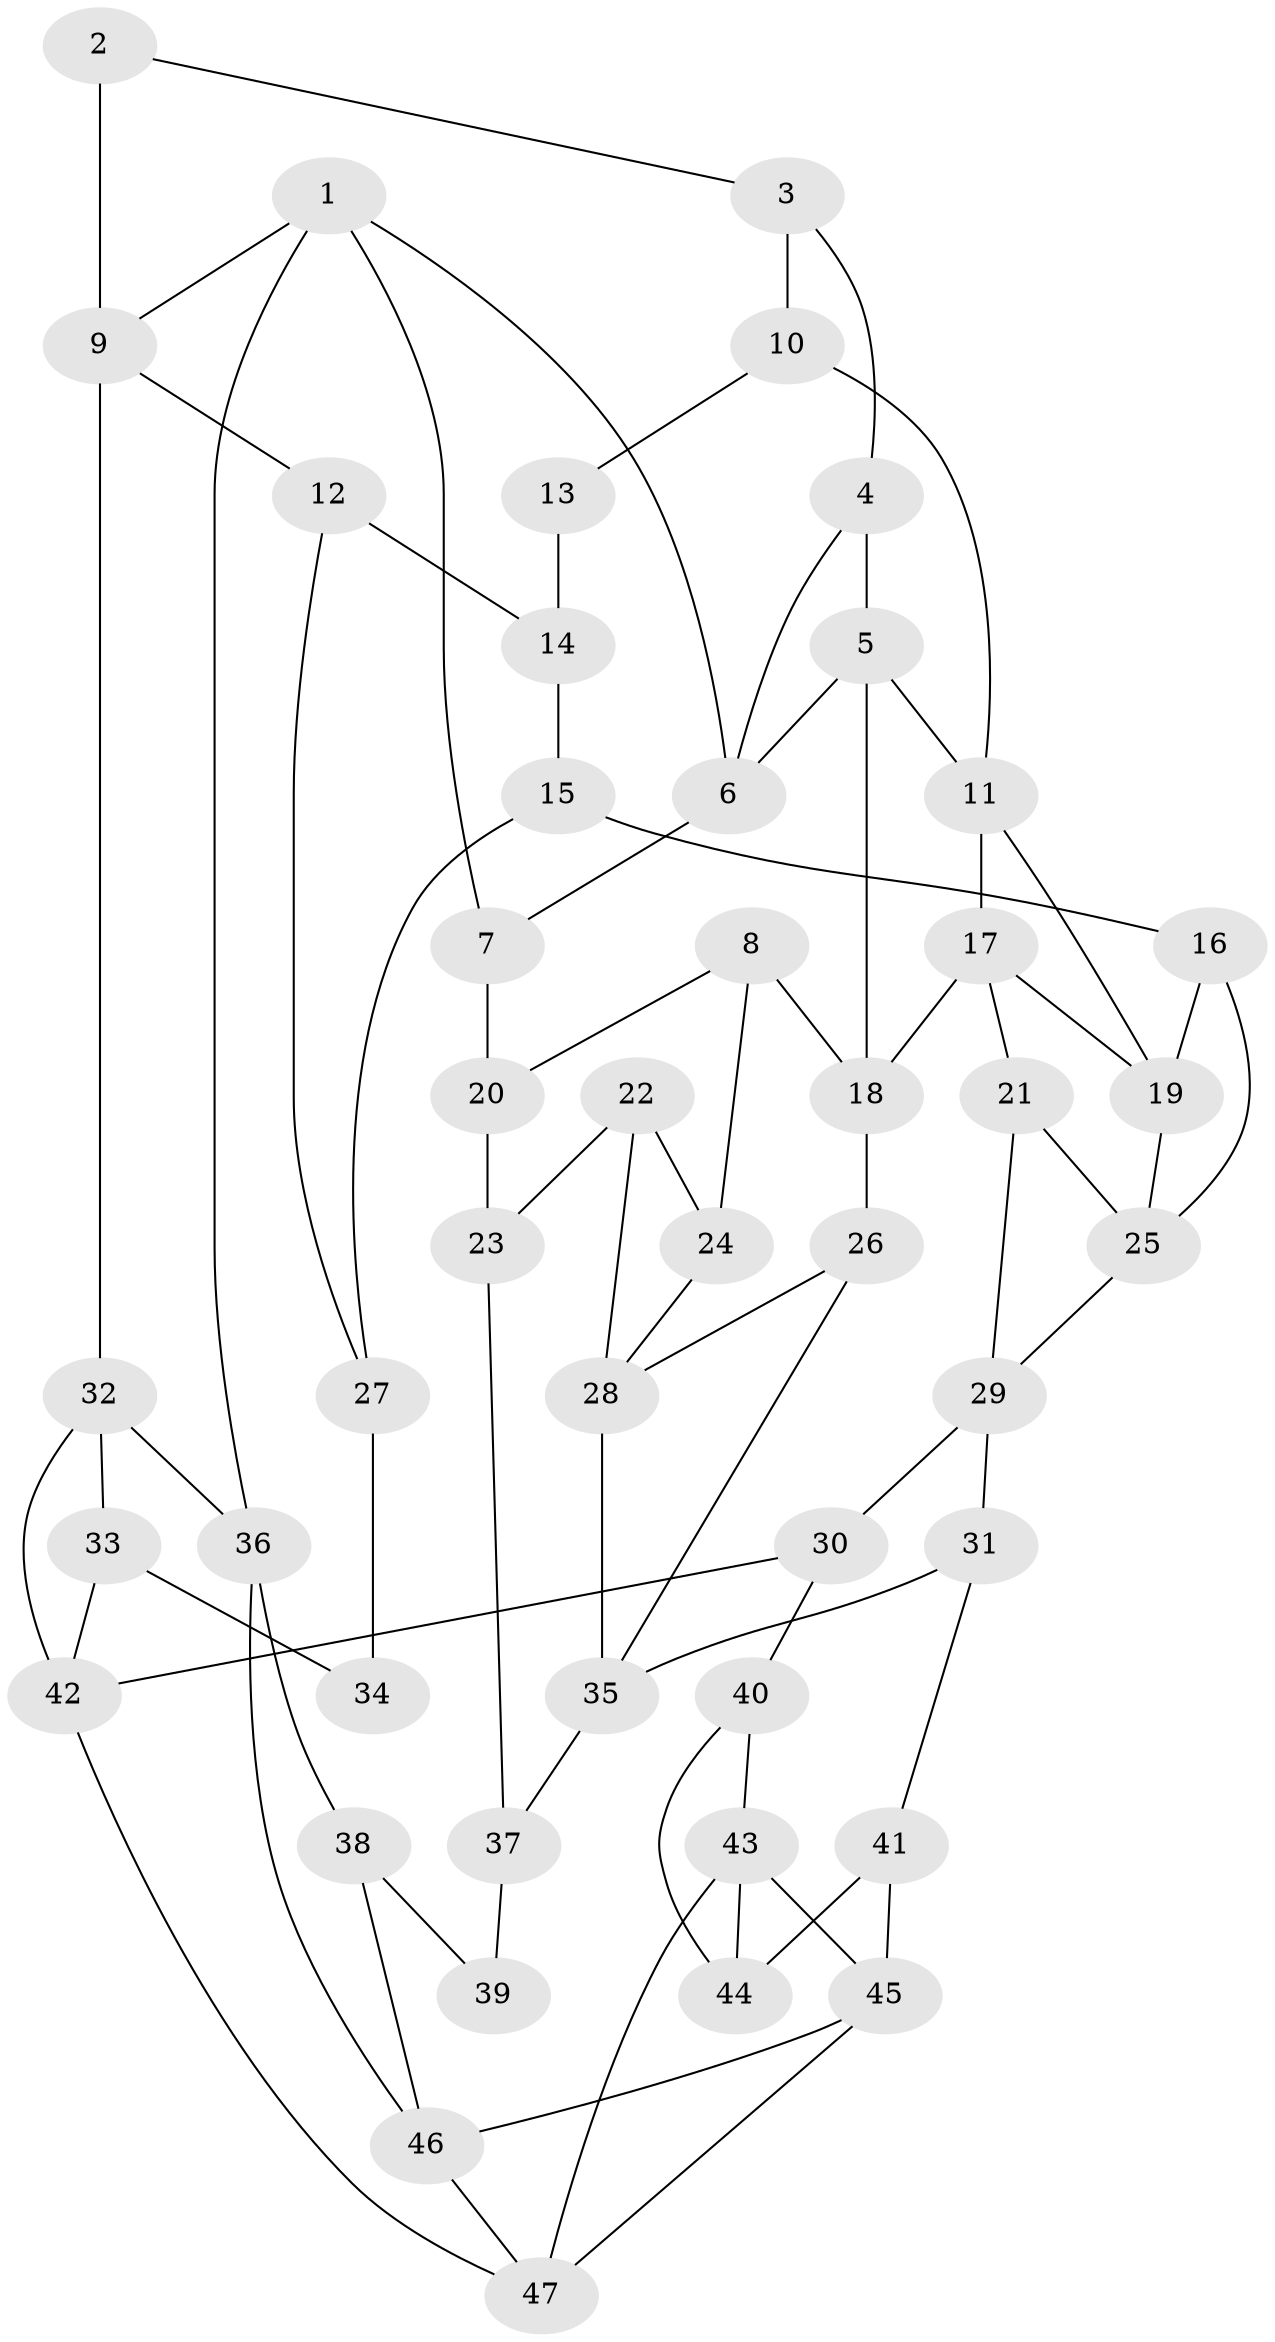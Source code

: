 // original degree distribution, {3: 0.02564102564102564, 6: 0.23076923076923078, 4: 0.2564102564102564, 5: 0.48717948717948717}
// Generated by graph-tools (version 1.1) at 2025/38/03/04/25 23:38:28]
// undirected, 47 vertices, 78 edges
graph export_dot {
  node [color=gray90,style=filled];
  1;
  2;
  3;
  4;
  5;
  6;
  7;
  8;
  9;
  10;
  11;
  12;
  13;
  14;
  15;
  16;
  17;
  18;
  19;
  20;
  21;
  22;
  23;
  24;
  25;
  26;
  27;
  28;
  29;
  30;
  31;
  32;
  33;
  34;
  35;
  36;
  37;
  38;
  39;
  40;
  41;
  42;
  43;
  44;
  45;
  46;
  47;
  1 -- 6 [weight=1.0];
  1 -- 7 [weight=1.0];
  1 -- 9 [weight=1.0];
  1 -- 36 [weight=1.0];
  2 -- 3 [weight=1.0];
  2 -- 9 [weight=2.0];
  3 -- 4 [weight=1.0];
  3 -- 10 [weight=1.0];
  4 -- 5 [weight=1.0];
  4 -- 6 [weight=1.0];
  5 -- 6 [weight=1.0];
  5 -- 11 [weight=1.0];
  5 -- 18 [weight=1.0];
  6 -- 7 [weight=1.0];
  7 -- 20 [weight=2.0];
  8 -- 18 [weight=1.0];
  8 -- 20 [weight=1.0];
  8 -- 24 [weight=2.0];
  9 -- 12 [weight=1.0];
  9 -- 32 [weight=1.0];
  10 -- 11 [weight=1.0];
  10 -- 13 [weight=1.0];
  11 -- 17 [weight=1.0];
  11 -- 19 [weight=1.0];
  12 -- 14 [weight=1.0];
  12 -- 27 [weight=1.0];
  13 -- 14 [weight=2.0];
  14 -- 15 [weight=1.0];
  15 -- 16 [weight=1.0];
  15 -- 27 [weight=1.0];
  16 -- 19 [weight=1.0];
  16 -- 25 [weight=1.0];
  17 -- 18 [weight=1.0];
  17 -- 19 [weight=1.0];
  17 -- 21 [weight=1.0];
  18 -- 26 [weight=1.0];
  19 -- 25 [weight=1.0];
  20 -- 23 [weight=1.0];
  21 -- 25 [weight=1.0];
  21 -- 29 [weight=1.0];
  22 -- 23 [weight=1.0];
  22 -- 24 [weight=1.0];
  22 -- 28 [weight=1.0];
  23 -- 37 [weight=1.0];
  24 -- 28 [weight=1.0];
  25 -- 29 [weight=1.0];
  26 -- 28 [weight=1.0];
  26 -- 35 [weight=1.0];
  27 -- 34 [weight=2.0];
  28 -- 35 [weight=1.0];
  29 -- 30 [weight=1.0];
  29 -- 31 [weight=1.0];
  30 -- 40 [weight=1.0];
  30 -- 42 [weight=1.0];
  31 -- 35 [weight=1.0];
  31 -- 41 [weight=1.0];
  32 -- 33 [weight=1.0];
  32 -- 36 [weight=1.0];
  32 -- 42 [weight=1.0];
  33 -- 34 [weight=2.0];
  33 -- 42 [weight=1.0];
  35 -- 37 [weight=1.0];
  36 -- 38 [weight=1.0];
  36 -- 46 [weight=1.0];
  37 -- 39 [weight=2.0];
  38 -- 39 [weight=2.0];
  38 -- 46 [weight=1.0];
  40 -- 43 [weight=1.0];
  40 -- 44 [weight=1.0];
  41 -- 44 [weight=2.0];
  41 -- 45 [weight=1.0];
  42 -- 47 [weight=1.0];
  43 -- 44 [weight=1.0];
  43 -- 45 [weight=1.0];
  43 -- 47 [weight=1.0];
  45 -- 46 [weight=1.0];
  45 -- 47 [weight=1.0];
  46 -- 47 [weight=1.0];
}
